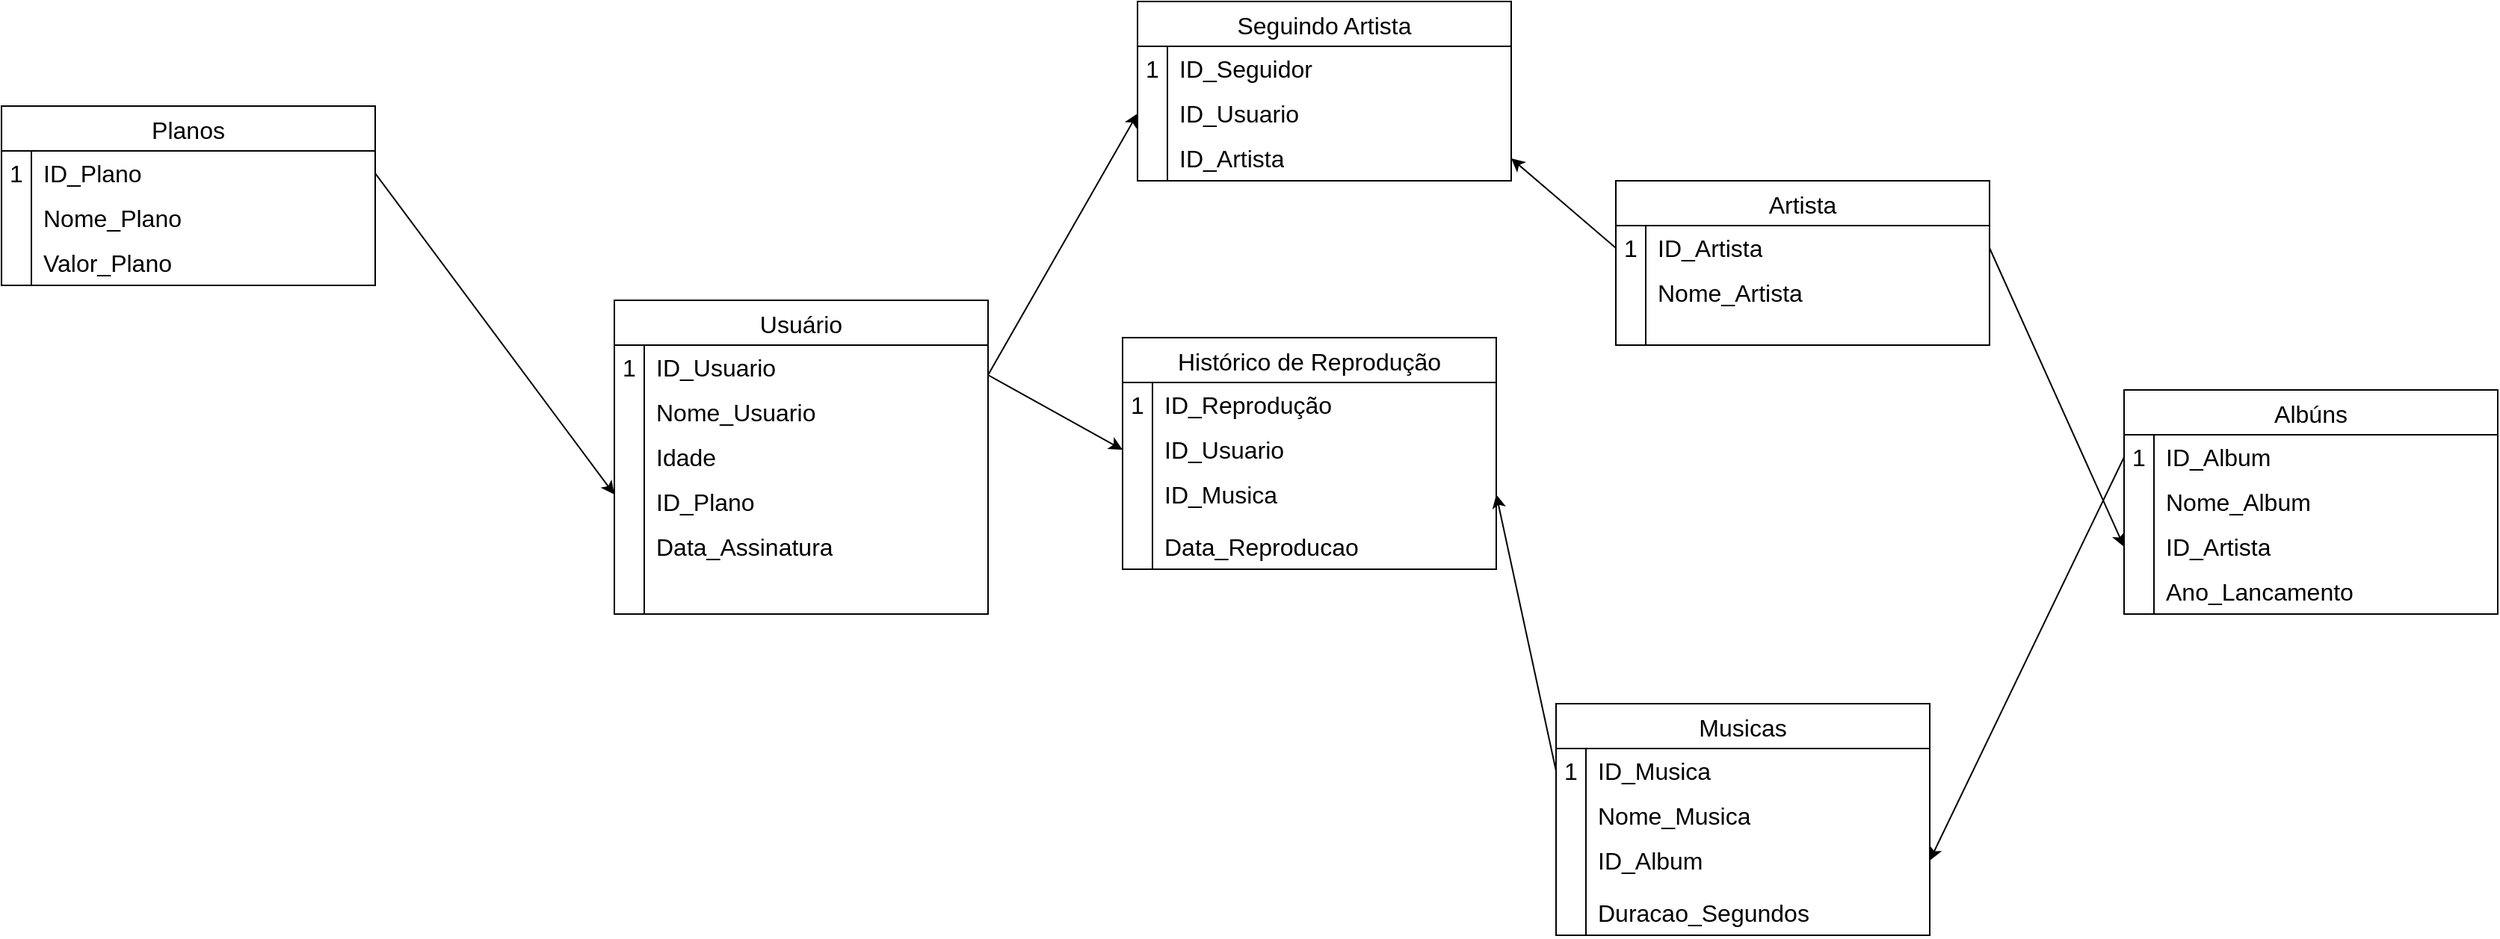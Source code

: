 <mxfile version="21.6.9" type="github">
  <diagram name="Página-1" id="GKO0C__uwGMlcnW591Fc">
    <mxGraphModel dx="1467" dy="798" grid="1" gridSize="10" guides="1" tooltips="1" connect="1" arrows="1" fold="1" page="1" pageScale="1" pageWidth="827" pageHeight="1169" math="0" shadow="0">
      <root>
        <mxCell id="0" />
        <mxCell id="1" parent="0" />
        <mxCell id="5UmiXiWTJzUI8trSdVaI-2" value="Planos" style="shape=table;startSize=30;container=1;collapsible=0;childLayout=tableLayout;fixedRows=1;rowLines=0;fontStyle=0;strokeColor=default;fontSize=16;" vertex="1" parent="1">
          <mxGeometry x="120" y="170" width="250" height="120" as="geometry" />
        </mxCell>
        <mxCell id="5UmiXiWTJzUI8trSdVaI-3" value="" style="shape=tableRow;horizontal=0;startSize=0;swimlaneHead=0;swimlaneBody=0;top=0;left=0;bottom=0;right=0;collapsible=0;dropTarget=0;fillColor=none;points=[[0,0.5],[1,0.5]];portConstraint=eastwest;strokeColor=inherit;fontSize=16;" vertex="1" parent="5UmiXiWTJzUI8trSdVaI-2">
          <mxGeometry y="30" width="250" height="30" as="geometry" />
        </mxCell>
        <mxCell id="5UmiXiWTJzUI8trSdVaI-4" value="1" style="shape=partialRectangle;html=1;whiteSpace=wrap;connectable=0;fillColor=none;top=0;left=0;bottom=0;right=0;overflow=hidden;pointerEvents=1;strokeColor=inherit;fontSize=16;" vertex="1" parent="5UmiXiWTJzUI8trSdVaI-3">
          <mxGeometry width="20" height="30" as="geometry">
            <mxRectangle width="20" height="30" as="alternateBounds" />
          </mxGeometry>
        </mxCell>
        <mxCell id="5UmiXiWTJzUI8trSdVaI-5" value="ID_Plano" style="shape=partialRectangle;html=1;whiteSpace=wrap;connectable=0;fillColor=none;top=0;left=0;bottom=0;right=0;align=left;spacingLeft=6;overflow=hidden;strokeColor=inherit;fontSize=16;" vertex="1" parent="5UmiXiWTJzUI8trSdVaI-3">
          <mxGeometry x="20" width="230" height="30" as="geometry">
            <mxRectangle width="230" height="30" as="alternateBounds" />
          </mxGeometry>
        </mxCell>
        <mxCell id="5UmiXiWTJzUI8trSdVaI-6" value="" style="shape=tableRow;horizontal=0;startSize=0;swimlaneHead=0;swimlaneBody=0;top=0;left=0;bottom=0;right=0;collapsible=0;dropTarget=0;fillColor=none;points=[[0,0.5],[1,0.5]];portConstraint=eastwest;strokeColor=inherit;fontSize=16;" vertex="1" parent="5UmiXiWTJzUI8trSdVaI-2">
          <mxGeometry y="60" width="250" height="30" as="geometry" />
        </mxCell>
        <mxCell id="5UmiXiWTJzUI8trSdVaI-7" value="" style="shape=partialRectangle;html=1;whiteSpace=wrap;connectable=0;fillColor=none;top=0;left=0;bottom=0;right=0;overflow=hidden;strokeColor=inherit;fontSize=16;" vertex="1" parent="5UmiXiWTJzUI8trSdVaI-6">
          <mxGeometry width="20" height="30" as="geometry">
            <mxRectangle width="20" height="30" as="alternateBounds" />
          </mxGeometry>
        </mxCell>
        <mxCell id="5UmiXiWTJzUI8trSdVaI-8" value="Nome_Plano" style="shape=partialRectangle;html=1;whiteSpace=wrap;connectable=0;fillColor=none;top=0;left=0;bottom=0;right=0;align=left;spacingLeft=6;overflow=hidden;strokeColor=inherit;fontSize=16;" vertex="1" parent="5UmiXiWTJzUI8trSdVaI-6">
          <mxGeometry x="20" width="230" height="30" as="geometry">
            <mxRectangle width="230" height="30" as="alternateBounds" />
          </mxGeometry>
        </mxCell>
        <mxCell id="5UmiXiWTJzUI8trSdVaI-9" value="" style="shape=tableRow;horizontal=0;startSize=0;swimlaneHead=0;swimlaneBody=0;top=0;left=0;bottom=0;right=0;collapsible=0;dropTarget=0;fillColor=none;points=[[0,0.5],[1,0.5]];portConstraint=eastwest;strokeColor=inherit;fontSize=16;" vertex="1" parent="5UmiXiWTJzUI8trSdVaI-2">
          <mxGeometry y="90" width="250" height="30" as="geometry" />
        </mxCell>
        <mxCell id="5UmiXiWTJzUI8trSdVaI-10" value="" style="shape=partialRectangle;html=1;whiteSpace=wrap;connectable=0;fillColor=none;top=0;left=0;bottom=0;right=0;overflow=hidden;strokeColor=inherit;fontSize=16;" vertex="1" parent="5UmiXiWTJzUI8trSdVaI-9">
          <mxGeometry width="20" height="30" as="geometry">
            <mxRectangle width="20" height="30" as="alternateBounds" />
          </mxGeometry>
        </mxCell>
        <mxCell id="5UmiXiWTJzUI8trSdVaI-11" value="Valor_Plano" style="shape=partialRectangle;html=1;whiteSpace=wrap;connectable=0;fillColor=none;top=0;left=0;bottom=0;right=0;align=left;spacingLeft=6;overflow=hidden;strokeColor=inherit;fontSize=16;" vertex="1" parent="5UmiXiWTJzUI8trSdVaI-9">
          <mxGeometry x="20" width="230" height="30" as="geometry">
            <mxRectangle width="230" height="30" as="alternateBounds" />
          </mxGeometry>
        </mxCell>
        <mxCell id="5UmiXiWTJzUI8trSdVaI-12" value="Usuário" style="shape=table;startSize=30;container=1;collapsible=0;childLayout=tableLayout;fixedRows=1;rowLines=0;fontStyle=0;strokeColor=default;fontSize=16;movable=0;resizable=0;rotatable=0;deletable=0;editable=0;locked=1;connectable=0;" vertex="1" parent="1">
          <mxGeometry x="530" y="300" width="250" height="210" as="geometry" />
        </mxCell>
        <mxCell id="5UmiXiWTJzUI8trSdVaI-13" value="" style="shape=tableRow;horizontal=0;startSize=0;swimlaneHead=0;swimlaneBody=0;top=0;left=0;bottom=0;right=0;collapsible=0;dropTarget=0;fillColor=none;points=[[0,0.5],[1,0.5]];portConstraint=eastwest;strokeColor=inherit;fontSize=16;movable=0;resizable=0;rotatable=0;deletable=0;editable=0;locked=1;connectable=0;" vertex="1" parent="5UmiXiWTJzUI8trSdVaI-12">
          <mxGeometry y="30" width="250" height="30" as="geometry" />
        </mxCell>
        <mxCell id="5UmiXiWTJzUI8trSdVaI-14" value="1" style="shape=partialRectangle;html=1;whiteSpace=wrap;connectable=0;fillColor=none;top=0;left=0;bottom=0;right=0;overflow=hidden;pointerEvents=1;strokeColor=inherit;fontSize=16;movable=0;resizable=0;rotatable=0;deletable=0;editable=0;locked=1;" vertex="1" parent="5UmiXiWTJzUI8trSdVaI-13">
          <mxGeometry width="20" height="30" as="geometry">
            <mxRectangle width="20" height="30" as="alternateBounds" />
          </mxGeometry>
        </mxCell>
        <mxCell id="5UmiXiWTJzUI8trSdVaI-15" value="ID_Usuario" style="shape=partialRectangle;html=1;whiteSpace=wrap;connectable=0;fillColor=none;top=0;left=0;bottom=0;right=0;align=left;spacingLeft=6;overflow=hidden;strokeColor=inherit;fontSize=16;movable=0;resizable=0;rotatable=0;deletable=0;editable=0;locked=1;" vertex="1" parent="5UmiXiWTJzUI8trSdVaI-13">
          <mxGeometry x="20" width="230" height="30" as="geometry">
            <mxRectangle width="230" height="30" as="alternateBounds" />
          </mxGeometry>
        </mxCell>
        <mxCell id="5UmiXiWTJzUI8trSdVaI-16" value="" style="shape=tableRow;horizontal=0;startSize=0;swimlaneHead=0;swimlaneBody=0;top=0;left=0;bottom=0;right=0;collapsible=0;dropTarget=0;fillColor=none;points=[[0,0.5],[1,0.5]];portConstraint=eastwest;strokeColor=inherit;fontSize=16;movable=0;resizable=0;rotatable=0;deletable=0;editable=0;locked=1;connectable=0;" vertex="1" parent="5UmiXiWTJzUI8trSdVaI-12">
          <mxGeometry y="60" width="250" height="30" as="geometry" />
        </mxCell>
        <mxCell id="5UmiXiWTJzUI8trSdVaI-17" value="" style="shape=partialRectangle;html=1;whiteSpace=wrap;connectable=0;fillColor=none;top=0;left=0;bottom=0;right=0;overflow=hidden;strokeColor=inherit;fontSize=16;movable=0;resizable=0;rotatable=0;deletable=0;editable=0;locked=1;" vertex="1" parent="5UmiXiWTJzUI8trSdVaI-16">
          <mxGeometry width="20" height="30" as="geometry">
            <mxRectangle width="20" height="30" as="alternateBounds" />
          </mxGeometry>
        </mxCell>
        <mxCell id="5UmiXiWTJzUI8trSdVaI-18" value="Nome_Usuario" style="shape=partialRectangle;html=1;whiteSpace=wrap;connectable=0;fillColor=none;top=0;left=0;bottom=0;right=0;align=left;spacingLeft=6;overflow=hidden;strokeColor=inherit;fontSize=16;movable=0;resizable=0;rotatable=0;deletable=0;editable=0;locked=1;" vertex="1" parent="5UmiXiWTJzUI8trSdVaI-16">
          <mxGeometry x="20" width="230" height="30" as="geometry">
            <mxRectangle width="230" height="30" as="alternateBounds" />
          </mxGeometry>
        </mxCell>
        <mxCell id="5UmiXiWTJzUI8trSdVaI-19" value="" style="shape=tableRow;horizontal=0;startSize=0;swimlaneHead=0;swimlaneBody=0;top=0;left=0;bottom=0;right=0;collapsible=0;dropTarget=0;fillColor=none;points=[[0,0.5],[1,0.5]];portConstraint=eastwest;strokeColor=inherit;fontSize=16;movable=0;resizable=0;rotatable=0;deletable=0;editable=0;locked=1;connectable=0;" vertex="1" parent="5UmiXiWTJzUI8trSdVaI-12">
          <mxGeometry y="90" width="250" height="30" as="geometry" />
        </mxCell>
        <mxCell id="5UmiXiWTJzUI8trSdVaI-20" value="&lt;br&gt;&lt;br&gt;" style="shape=partialRectangle;html=1;whiteSpace=wrap;connectable=0;fillColor=none;top=0;left=0;bottom=0;right=0;overflow=hidden;strokeColor=inherit;fontSize=16;movable=0;resizable=0;rotatable=0;deletable=0;editable=0;locked=1;" vertex="1" parent="5UmiXiWTJzUI8trSdVaI-19">
          <mxGeometry width="20" height="30" as="geometry">
            <mxRectangle width="20" height="30" as="alternateBounds" />
          </mxGeometry>
        </mxCell>
        <mxCell id="5UmiXiWTJzUI8trSdVaI-21" value="Idade" style="shape=partialRectangle;html=1;whiteSpace=wrap;connectable=0;fillColor=none;top=0;left=0;bottom=0;right=0;align=left;spacingLeft=6;overflow=hidden;strokeColor=inherit;fontSize=16;movable=0;resizable=0;rotatable=0;deletable=0;editable=0;locked=1;" vertex="1" parent="5UmiXiWTJzUI8trSdVaI-19">
          <mxGeometry x="20" width="230" height="30" as="geometry">
            <mxRectangle width="230" height="30" as="alternateBounds" />
          </mxGeometry>
        </mxCell>
        <mxCell id="5UmiXiWTJzUI8trSdVaI-22" value="ID_Plano" style="shape=partialRectangle;html=1;whiteSpace=wrap;connectable=0;fillColor=none;top=0;left=0;bottom=0;right=0;align=left;spacingLeft=6;overflow=hidden;strokeColor=inherit;fontSize=16;movable=0;resizable=0;rotatable=0;deletable=0;editable=0;locked=1;" vertex="1" parent="1">
          <mxGeometry x="550" y="420" width="230" height="30" as="geometry">
            <mxRectangle width="230" height="30" as="alternateBounds" />
          </mxGeometry>
        </mxCell>
        <mxCell id="5UmiXiWTJzUI8trSdVaI-23" value="Data_Assinatura" style="shape=partialRectangle;html=1;whiteSpace=wrap;connectable=0;fillColor=none;top=0;left=0;bottom=0;right=0;align=left;spacingLeft=6;overflow=hidden;strokeColor=inherit;fontSize=16;movable=0;resizable=0;rotatable=0;deletable=0;editable=0;locked=1;" vertex="1" parent="1">
          <mxGeometry x="550" y="450" width="230" height="30" as="geometry">
            <mxRectangle width="230" height="30" as="alternateBounds" />
          </mxGeometry>
        </mxCell>
        <mxCell id="5UmiXiWTJzUI8trSdVaI-24" value="" style="endArrow=none;html=1;rounded=0;movable=0;resizable=0;rotatable=0;deletable=0;editable=0;locked=1;connectable=0;" edge="1" parent="1">
          <mxGeometry width="50" height="50" relative="1" as="geometry">
            <mxPoint x="550" y="510" as="sourcePoint" />
            <mxPoint x="550" y="420" as="targetPoint" />
          </mxGeometry>
        </mxCell>
        <mxCell id="5UmiXiWTJzUI8trSdVaI-25" value="" style="endArrow=classic;html=1;rounded=0;exitX=1;exitY=0.5;exitDx=0;exitDy=0;" edge="1" parent="1" source="5UmiXiWTJzUI8trSdVaI-3">
          <mxGeometry width="50" height="50" relative="1" as="geometry">
            <mxPoint x="600" y="160" as="sourcePoint" />
            <mxPoint x="530" y="430" as="targetPoint" />
          </mxGeometry>
        </mxCell>
        <mxCell id="5UmiXiWTJzUI8trSdVaI-26" value="Histórico de Reprodução" style="shape=table;startSize=30;container=1;collapsible=0;childLayout=tableLayout;fixedRows=1;rowLines=0;fontStyle=0;strokeColor=default;fontSize=16;" vertex="1" parent="1">
          <mxGeometry x="870" y="325" width="250" height="155" as="geometry" />
        </mxCell>
        <mxCell id="5UmiXiWTJzUI8trSdVaI-27" value="" style="shape=tableRow;horizontal=0;startSize=0;swimlaneHead=0;swimlaneBody=0;top=0;left=0;bottom=0;right=0;collapsible=0;dropTarget=0;fillColor=none;points=[[0,0.5],[1,0.5]];portConstraint=eastwest;strokeColor=inherit;fontSize=16;" vertex="1" parent="5UmiXiWTJzUI8trSdVaI-26">
          <mxGeometry y="30" width="250" height="30" as="geometry" />
        </mxCell>
        <mxCell id="5UmiXiWTJzUI8trSdVaI-28" value="1" style="shape=partialRectangle;html=1;whiteSpace=wrap;connectable=0;fillColor=none;top=0;left=0;bottom=0;right=0;overflow=hidden;pointerEvents=1;strokeColor=inherit;fontSize=16;" vertex="1" parent="5UmiXiWTJzUI8trSdVaI-27">
          <mxGeometry width="20" height="30" as="geometry">
            <mxRectangle width="20" height="30" as="alternateBounds" />
          </mxGeometry>
        </mxCell>
        <mxCell id="5UmiXiWTJzUI8trSdVaI-29" value="ID_Reprodução" style="shape=partialRectangle;html=1;whiteSpace=wrap;connectable=0;fillColor=none;top=0;left=0;bottom=0;right=0;align=left;spacingLeft=6;overflow=hidden;strokeColor=inherit;fontSize=16;" vertex="1" parent="5UmiXiWTJzUI8trSdVaI-27">
          <mxGeometry x="20" width="230" height="30" as="geometry">
            <mxRectangle width="230" height="30" as="alternateBounds" />
          </mxGeometry>
        </mxCell>
        <mxCell id="5UmiXiWTJzUI8trSdVaI-30" value="" style="shape=tableRow;horizontal=0;startSize=0;swimlaneHead=0;swimlaneBody=0;top=0;left=0;bottom=0;right=0;collapsible=0;dropTarget=0;fillColor=none;points=[[0,0.5],[1,0.5]];portConstraint=eastwest;strokeColor=inherit;fontSize=16;" vertex="1" parent="5UmiXiWTJzUI8trSdVaI-26">
          <mxGeometry y="60" width="250" height="30" as="geometry" />
        </mxCell>
        <mxCell id="5UmiXiWTJzUI8trSdVaI-31" value="" style="shape=partialRectangle;html=1;whiteSpace=wrap;connectable=0;fillColor=none;top=0;left=0;bottom=0;right=0;overflow=hidden;strokeColor=inherit;fontSize=16;" vertex="1" parent="5UmiXiWTJzUI8trSdVaI-30">
          <mxGeometry width="20" height="30" as="geometry">
            <mxRectangle width="20" height="30" as="alternateBounds" />
          </mxGeometry>
        </mxCell>
        <mxCell id="5UmiXiWTJzUI8trSdVaI-32" value="ID_Usuario" style="shape=partialRectangle;html=1;whiteSpace=wrap;connectable=0;fillColor=none;top=0;left=0;bottom=0;right=0;align=left;spacingLeft=6;overflow=hidden;strokeColor=inherit;fontSize=16;" vertex="1" parent="5UmiXiWTJzUI8trSdVaI-30">
          <mxGeometry x="20" width="230" height="30" as="geometry">
            <mxRectangle width="230" height="30" as="alternateBounds" />
          </mxGeometry>
        </mxCell>
        <mxCell id="5UmiXiWTJzUI8trSdVaI-33" value="" style="shape=tableRow;horizontal=0;startSize=0;swimlaneHead=0;swimlaneBody=0;top=0;left=0;bottom=0;right=0;collapsible=0;dropTarget=0;fillColor=none;points=[[0,0.5],[1,0.5]];portConstraint=eastwest;strokeColor=inherit;fontSize=16;" vertex="1" parent="5UmiXiWTJzUI8trSdVaI-26">
          <mxGeometry y="90" width="250" height="30" as="geometry" />
        </mxCell>
        <mxCell id="5UmiXiWTJzUI8trSdVaI-34" value="" style="shape=partialRectangle;html=1;whiteSpace=wrap;connectable=0;fillColor=none;top=0;left=0;bottom=0;right=0;overflow=hidden;strokeColor=inherit;fontSize=16;" vertex="1" parent="5UmiXiWTJzUI8trSdVaI-33">
          <mxGeometry width="20" height="30" as="geometry">
            <mxRectangle width="20" height="30" as="alternateBounds" />
          </mxGeometry>
        </mxCell>
        <mxCell id="5UmiXiWTJzUI8trSdVaI-35" value="ID_Musica" style="shape=partialRectangle;html=1;whiteSpace=wrap;connectable=0;fillColor=none;top=0;left=0;bottom=0;right=0;align=left;spacingLeft=6;overflow=hidden;strokeColor=inherit;fontSize=16;" vertex="1" parent="5UmiXiWTJzUI8trSdVaI-33">
          <mxGeometry x="20" width="230" height="30" as="geometry">
            <mxRectangle width="230" height="30" as="alternateBounds" />
          </mxGeometry>
        </mxCell>
        <mxCell id="5UmiXiWTJzUI8trSdVaI-36" value="Data_Reproducao" style="shape=partialRectangle;html=1;whiteSpace=wrap;connectable=0;fillColor=none;top=0;left=0;bottom=0;right=0;align=left;spacingLeft=6;overflow=hidden;strokeColor=inherit;fontSize=16;" vertex="1" parent="1">
          <mxGeometry x="890" y="450" width="230" height="30" as="geometry">
            <mxRectangle width="230" height="30" as="alternateBounds" />
          </mxGeometry>
        </mxCell>
        <mxCell id="5UmiXiWTJzUI8trSdVaI-37" value="" style="endArrow=none;html=1;rounded=0;entryX=0.08;entryY=0.981;entryDx=0;entryDy=0;entryPerimeter=0;" edge="1" parent="1" target="5UmiXiWTJzUI8trSdVaI-33">
          <mxGeometry width="50" height="50" relative="1" as="geometry">
            <mxPoint x="890" y="480" as="sourcePoint" />
            <mxPoint x="890" y="440" as="targetPoint" />
          </mxGeometry>
        </mxCell>
        <mxCell id="5UmiXiWTJzUI8trSdVaI-40" value="" style="endArrow=classic;html=1;rounded=0;entryX=0;entryY=0.5;entryDx=0;entryDy=0;" edge="1" parent="1" target="5UmiXiWTJzUI8trSdVaI-30">
          <mxGeometry width="50" height="50" relative="1" as="geometry">
            <mxPoint x="780" y="350" as="sourcePoint" />
            <mxPoint x="990" y="350" as="targetPoint" />
          </mxGeometry>
        </mxCell>
        <mxCell id="5UmiXiWTJzUI8trSdVaI-41" value="Artista" style="shape=table;startSize=30;container=1;collapsible=0;childLayout=tableLayout;fixedRows=1;rowLines=0;fontStyle=0;strokeColor=default;fontSize=16;" vertex="1" parent="1">
          <mxGeometry x="1200" y="220" width="250" height="110" as="geometry" />
        </mxCell>
        <mxCell id="5UmiXiWTJzUI8trSdVaI-42" value="" style="shape=tableRow;horizontal=0;startSize=0;swimlaneHead=0;swimlaneBody=0;top=0;left=0;bottom=0;right=0;collapsible=0;dropTarget=0;fillColor=none;points=[[0,0.5],[1,0.5]];portConstraint=eastwest;strokeColor=inherit;fontSize=16;" vertex="1" parent="5UmiXiWTJzUI8trSdVaI-41">
          <mxGeometry y="30" width="250" height="30" as="geometry" />
        </mxCell>
        <mxCell id="5UmiXiWTJzUI8trSdVaI-43" value="1" style="shape=partialRectangle;html=1;whiteSpace=wrap;connectable=0;fillColor=none;top=0;left=0;bottom=0;right=0;overflow=hidden;pointerEvents=1;strokeColor=inherit;fontSize=16;" vertex="1" parent="5UmiXiWTJzUI8trSdVaI-42">
          <mxGeometry width="20" height="30" as="geometry">
            <mxRectangle width="20" height="30" as="alternateBounds" />
          </mxGeometry>
        </mxCell>
        <mxCell id="5UmiXiWTJzUI8trSdVaI-44" value="ID_Artista" style="shape=partialRectangle;html=1;whiteSpace=wrap;connectable=0;fillColor=none;top=0;left=0;bottom=0;right=0;align=left;spacingLeft=6;overflow=hidden;strokeColor=inherit;fontSize=16;" vertex="1" parent="5UmiXiWTJzUI8trSdVaI-42">
          <mxGeometry x="20" width="230" height="30" as="geometry">
            <mxRectangle width="230" height="30" as="alternateBounds" />
          </mxGeometry>
        </mxCell>
        <mxCell id="5UmiXiWTJzUI8trSdVaI-45" value="" style="shape=tableRow;horizontal=0;startSize=0;swimlaneHead=0;swimlaneBody=0;top=0;left=0;bottom=0;right=0;collapsible=0;dropTarget=0;fillColor=none;points=[[0,0.5],[1,0.5]];portConstraint=eastwest;strokeColor=inherit;fontSize=16;" vertex="1" parent="5UmiXiWTJzUI8trSdVaI-41">
          <mxGeometry y="60" width="250" height="30" as="geometry" />
        </mxCell>
        <mxCell id="5UmiXiWTJzUI8trSdVaI-46" value="" style="shape=partialRectangle;html=1;whiteSpace=wrap;connectable=0;fillColor=none;top=0;left=0;bottom=0;right=0;overflow=hidden;strokeColor=inherit;fontSize=16;" vertex="1" parent="5UmiXiWTJzUI8trSdVaI-45">
          <mxGeometry width="20" height="30" as="geometry">
            <mxRectangle width="20" height="30" as="alternateBounds" />
          </mxGeometry>
        </mxCell>
        <mxCell id="5UmiXiWTJzUI8trSdVaI-47" value="Nome_Artista" style="shape=partialRectangle;html=1;whiteSpace=wrap;connectable=0;fillColor=none;top=0;left=0;bottom=0;right=0;align=left;spacingLeft=6;overflow=hidden;strokeColor=inherit;fontSize=16;" vertex="1" parent="5UmiXiWTJzUI8trSdVaI-45">
          <mxGeometry x="20" width="230" height="30" as="geometry">
            <mxRectangle width="230" height="30" as="alternateBounds" />
          </mxGeometry>
        </mxCell>
        <mxCell id="5UmiXiWTJzUI8trSdVaI-48" value="" style="shape=tableRow;horizontal=0;startSize=0;swimlaneHead=0;swimlaneBody=0;top=0;left=0;bottom=0;right=0;collapsible=0;dropTarget=0;fillColor=none;points=[[0,0.5],[1,0.5]];portConstraint=eastwest;strokeColor=inherit;fontSize=16;" vertex="1" parent="5UmiXiWTJzUI8trSdVaI-41">
          <mxGeometry y="90" width="250" height="20" as="geometry" />
        </mxCell>
        <mxCell id="5UmiXiWTJzUI8trSdVaI-49" value="" style="shape=partialRectangle;html=1;whiteSpace=wrap;connectable=0;fillColor=none;top=0;left=0;bottom=0;right=0;overflow=hidden;strokeColor=inherit;fontSize=16;" vertex="1" parent="5UmiXiWTJzUI8trSdVaI-48">
          <mxGeometry width="20" height="20" as="geometry">
            <mxRectangle width="20" height="20" as="alternateBounds" />
          </mxGeometry>
        </mxCell>
        <mxCell id="5UmiXiWTJzUI8trSdVaI-50" value="" style="shape=partialRectangle;html=1;whiteSpace=wrap;connectable=0;fillColor=none;top=0;left=0;bottom=0;right=0;align=left;spacingLeft=6;overflow=hidden;strokeColor=inherit;fontSize=16;" vertex="1" parent="5UmiXiWTJzUI8trSdVaI-48">
          <mxGeometry x="20" width="230" height="20" as="geometry">
            <mxRectangle width="230" height="20" as="alternateBounds" />
          </mxGeometry>
        </mxCell>
        <mxCell id="5UmiXiWTJzUI8trSdVaI-52" value="Seguindo Artista" style="shape=table;startSize=30;container=1;collapsible=0;childLayout=tableLayout;fixedRows=1;rowLines=0;fontStyle=0;strokeColor=default;fontSize=16;" vertex="1" parent="1">
          <mxGeometry x="880" y="100" width="250" height="120" as="geometry" />
        </mxCell>
        <mxCell id="5UmiXiWTJzUI8trSdVaI-53" value="" style="shape=tableRow;horizontal=0;startSize=0;swimlaneHead=0;swimlaneBody=0;top=0;left=0;bottom=0;right=0;collapsible=0;dropTarget=0;fillColor=none;points=[[0,0.5],[1,0.5]];portConstraint=eastwest;strokeColor=inherit;fontSize=16;" vertex="1" parent="5UmiXiWTJzUI8trSdVaI-52">
          <mxGeometry y="30" width="250" height="30" as="geometry" />
        </mxCell>
        <mxCell id="5UmiXiWTJzUI8trSdVaI-54" value="1" style="shape=partialRectangle;html=1;whiteSpace=wrap;connectable=0;fillColor=none;top=0;left=0;bottom=0;right=0;overflow=hidden;pointerEvents=1;strokeColor=inherit;fontSize=16;" vertex="1" parent="5UmiXiWTJzUI8trSdVaI-53">
          <mxGeometry width="20" height="30" as="geometry">
            <mxRectangle width="20" height="30" as="alternateBounds" />
          </mxGeometry>
        </mxCell>
        <mxCell id="5UmiXiWTJzUI8trSdVaI-55" value="ID_Seguidor" style="shape=partialRectangle;html=1;whiteSpace=wrap;connectable=0;fillColor=none;top=0;left=0;bottom=0;right=0;align=left;spacingLeft=6;overflow=hidden;strokeColor=inherit;fontSize=16;" vertex="1" parent="5UmiXiWTJzUI8trSdVaI-53">
          <mxGeometry x="20" width="230" height="30" as="geometry">
            <mxRectangle width="230" height="30" as="alternateBounds" />
          </mxGeometry>
        </mxCell>
        <mxCell id="5UmiXiWTJzUI8trSdVaI-56" value="" style="shape=tableRow;horizontal=0;startSize=0;swimlaneHead=0;swimlaneBody=0;top=0;left=0;bottom=0;right=0;collapsible=0;dropTarget=0;fillColor=none;points=[[0,0.5],[1,0.5]];portConstraint=eastwest;strokeColor=inherit;fontSize=16;" vertex="1" parent="5UmiXiWTJzUI8trSdVaI-52">
          <mxGeometry y="60" width="250" height="30" as="geometry" />
        </mxCell>
        <mxCell id="5UmiXiWTJzUI8trSdVaI-57" value="" style="shape=partialRectangle;html=1;whiteSpace=wrap;connectable=0;fillColor=none;top=0;left=0;bottom=0;right=0;overflow=hidden;strokeColor=inherit;fontSize=16;" vertex="1" parent="5UmiXiWTJzUI8trSdVaI-56">
          <mxGeometry width="20" height="30" as="geometry">
            <mxRectangle width="20" height="30" as="alternateBounds" />
          </mxGeometry>
        </mxCell>
        <mxCell id="5UmiXiWTJzUI8trSdVaI-58" value="ID_Usuario" style="shape=partialRectangle;html=1;whiteSpace=wrap;connectable=0;fillColor=none;top=0;left=0;bottom=0;right=0;align=left;spacingLeft=6;overflow=hidden;strokeColor=inherit;fontSize=16;" vertex="1" parent="5UmiXiWTJzUI8trSdVaI-56">
          <mxGeometry x="20" width="230" height="30" as="geometry">
            <mxRectangle width="230" height="30" as="alternateBounds" />
          </mxGeometry>
        </mxCell>
        <mxCell id="5UmiXiWTJzUI8trSdVaI-59" value="" style="shape=tableRow;horizontal=0;startSize=0;swimlaneHead=0;swimlaneBody=0;top=0;left=0;bottom=0;right=0;collapsible=0;dropTarget=0;fillColor=none;points=[[0,0.5],[1,0.5]];portConstraint=eastwest;strokeColor=inherit;fontSize=16;" vertex="1" parent="5UmiXiWTJzUI8trSdVaI-52">
          <mxGeometry y="90" width="250" height="30" as="geometry" />
        </mxCell>
        <mxCell id="5UmiXiWTJzUI8trSdVaI-60" value="" style="shape=partialRectangle;html=1;whiteSpace=wrap;connectable=0;fillColor=none;top=0;left=0;bottom=0;right=0;overflow=hidden;strokeColor=inherit;fontSize=16;" vertex="1" parent="5UmiXiWTJzUI8trSdVaI-59">
          <mxGeometry width="20" height="30" as="geometry">
            <mxRectangle width="20" height="30" as="alternateBounds" />
          </mxGeometry>
        </mxCell>
        <mxCell id="5UmiXiWTJzUI8trSdVaI-61" value="ID_Artista" style="shape=partialRectangle;html=1;whiteSpace=wrap;connectable=0;fillColor=none;top=0;left=0;bottom=0;right=0;align=left;spacingLeft=6;overflow=hidden;strokeColor=inherit;fontSize=16;" vertex="1" parent="5UmiXiWTJzUI8trSdVaI-59">
          <mxGeometry x="20" width="230" height="30" as="geometry">
            <mxRectangle width="230" height="30" as="alternateBounds" />
          </mxGeometry>
        </mxCell>
        <mxCell id="5UmiXiWTJzUI8trSdVaI-62" value="" style="endArrow=classic;html=1;rounded=0;entryX=0;entryY=0.5;entryDx=0;entryDy=0;" edge="1" parent="1" target="5UmiXiWTJzUI8trSdVaI-56">
          <mxGeometry width="50" height="50" relative="1" as="geometry">
            <mxPoint x="780" y="350" as="sourcePoint" />
            <mxPoint x="990" y="520" as="targetPoint" />
          </mxGeometry>
        </mxCell>
        <mxCell id="5UmiXiWTJzUI8trSdVaI-64" value="Albúns" style="shape=table;startSize=30;container=1;collapsible=0;childLayout=tableLayout;fixedRows=1;rowLines=0;fontStyle=0;strokeColor=default;fontSize=16;" vertex="1" parent="1">
          <mxGeometry x="1540" y="360" width="250" height="150" as="geometry" />
        </mxCell>
        <mxCell id="5UmiXiWTJzUI8trSdVaI-65" value="" style="shape=tableRow;horizontal=0;startSize=0;swimlaneHead=0;swimlaneBody=0;top=0;left=0;bottom=0;right=0;collapsible=0;dropTarget=0;fillColor=none;points=[[0,0.5],[1,0.5]];portConstraint=eastwest;strokeColor=inherit;fontSize=16;" vertex="1" parent="5UmiXiWTJzUI8trSdVaI-64">
          <mxGeometry y="30" width="250" height="30" as="geometry" />
        </mxCell>
        <mxCell id="5UmiXiWTJzUI8trSdVaI-66" value="1" style="shape=partialRectangle;html=1;whiteSpace=wrap;connectable=0;fillColor=none;top=0;left=0;bottom=0;right=0;overflow=hidden;pointerEvents=1;strokeColor=inherit;fontSize=16;" vertex="1" parent="5UmiXiWTJzUI8trSdVaI-65">
          <mxGeometry width="20" height="30" as="geometry">
            <mxRectangle width="20" height="30" as="alternateBounds" />
          </mxGeometry>
        </mxCell>
        <mxCell id="5UmiXiWTJzUI8trSdVaI-67" value="ID_Album" style="shape=partialRectangle;html=1;whiteSpace=wrap;connectable=0;fillColor=none;top=0;left=0;bottom=0;right=0;align=left;spacingLeft=6;overflow=hidden;strokeColor=inherit;fontSize=16;" vertex="1" parent="5UmiXiWTJzUI8trSdVaI-65">
          <mxGeometry x="20" width="230" height="30" as="geometry">
            <mxRectangle width="230" height="30" as="alternateBounds" />
          </mxGeometry>
        </mxCell>
        <mxCell id="5UmiXiWTJzUI8trSdVaI-68" value="" style="shape=tableRow;horizontal=0;startSize=0;swimlaneHead=0;swimlaneBody=0;top=0;left=0;bottom=0;right=0;collapsible=0;dropTarget=0;fillColor=none;points=[[0,0.5],[1,0.5]];portConstraint=eastwest;strokeColor=inherit;fontSize=16;" vertex="1" parent="5UmiXiWTJzUI8trSdVaI-64">
          <mxGeometry y="60" width="250" height="30" as="geometry" />
        </mxCell>
        <mxCell id="5UmiXiWTJzUI8trSdVaI-69" value="" style="shape=partialRectangle;html=1;whiteSpace=wrap;connectable=0;fillColor=none;top=0;left=0;bottom=0;right=0;overflow=hidden;strokeColor=inherit;fontSize=16;" vertex="1" parent="5UmiXiWTJzUI8trSdVaI-68">
          <mxGeometry width="20" height="30" as="geometry">
            <mxRectangle width="20" height="30" as="alternateBounds" />
          </mxGeometry>
        </mxCell>
        <mxCell id="5UmiXiWTJzUI8trSdVaI-70" value="Nome_Album" style="shape=partialRectangle;html=1;whiteSpace=wrap;connectable=0;fillColor=none;top=0;left=0;bottom=0;right=0;align=left;spacingLeft=6;overflow=hidden;strokeColor=inherit;fontSize=16;" vertex="1" parent="5UmiXiWTJzUI8trSdVaI-68">
          <mxGeometry x="20" width="230" height="30" as="geometry">
            <mxRectangle width="230" height="30" as="alternateBounds" />
          </mxGeometry>
        </mxCell>
        <mxCell id="5UmiXiWTJzUI8trSdVaI-71" value="" style="shape=tableRow;horizontal=0;startSize=0;swimlaneHead=0;swimlaneBody=0;top=0;left=0;bottom=0;right=0;collapsible=0;dropTarget=0;fillColor=none;points=[[0,0.5],[1,0.5]];portConstraint=eastwest;strokeColor=inherit;fontSize=16;" vertex="1" parent="5UmiXiWTJzUI8trSdVaI-64">
          <mxGeometry y="90" width="250" height="30" as="geometry" />
        </mxCell>
        <mxCell id="5UmiXiWTJzUI8trSdVaI-72" value="" style="shape=partialRectangle;html=1;whiteSpace=wrap;connectable=0;fillColor=none;top=0;left=0;bottom=0;right=0;overflow=hidden;strokeColor=inherit;fontSize=16;" vertex="1" parent="5UmiXiWTJzUI8trSdVaI-71">
          <mxGeometry width="20" height="30" as="geometry">
            <mxRectangle width="20" height="30" as="alternateBounds" />
          </mxGeometry>
        </mxCell>
        <mxCell id="5UmiXiWTJzUI8trSdVaI-73" value="ID_Artista" style="shape=partialRectangle;html=1;whiteSpace=wrap;connectable=0;fillColor=none;top=0;left=0;bottom=0;right=0;align=left;spacingLeft=6;overflow=hidden;strokeColor=inherit;fontSize=16;" vertex="1" parent="5UmiXiWTJzUI8trSdVaI-71">
          <mxGeometry x="20" width="230" height="30" as="geometry">
            <mxRectangle width="230" height="30" as="alternateBounds" />
          </mxGeometry>
        </mxCell>
        <mxCell id="5UmiXiWTJzUI8trSdVaI-74" value="Ano_Lancamento" style="shape=partialRectangle;html=1;whiteSpace=wrap;connectable=0;fillColor=none;top=0;left=0;bottom=0;right=0;align=left;spacingLeft=6;overflow=hidden;strokeColor=inherit;fontSize=16;" vertex="1" parent="1">
          <mxGeometry x="1560" y="480" width="230" height="30" as="geometry">
            <mxRectangle width="230" height="30" as="alternateBounds" />
          </mxGeometry>
        </mxCell>
        <mxCell id="5UmiXiWTJzUI8trSdVaI-75" value="" style="endArrow=none;html=1;rounded=0;" edge="1" parent="1">
          <mxGeometry width="50" height="50" relative="1" as="geometry">
            <mxPoint x="1560" y="510" as="sourcePoint" />
            <mxPoint x="1560" y="480" as="targetPoint" />
          </mxGeometry>
        </mxCell>
        <mxCell id="5UmiXiWTJzUI8trSdVaI-76" value="" style="endArrow=classic;html=1;rounded=0;exitX=1;exitY=0.5;exitDx=0;exitDy=0;entryX=0;entryY=0.5;entryDx=0;entryDy=0;" edge="1" parent="1" source="5UmiXiWTJzUI8trSdVaI-42" target="5UmiXiWTJzUI8trSdVaI-71">
          <mxGeometry width="50" height="50" relative="1" as="geometry">
            <mxPoint x="1340" y="550" as="sourcePoint" />
            <mxPoint x="1390" y="500" as="targetPoint" />
          </mxGeometry>
        </mxCell>
        <mxCell id="5UmiXiWTJzUI8trSdVaI-77" value="" style="endArrow=classic;html=1;rounded=0;entryX=1;entryY=0.5;entryDx=0;entryDy=0;exitX=0;exitY=0.5;exitDx=0;exitDy=0;" edge="1" parent="1" source="5UmiXiWTJzUI8trSdVaI-42" target="5UmiXiWTJzUI8trSdVaI-59">
          <mxGeometry width="50" height="50" relative="1" as="geometry">
            <mxPoint x="1060" y="550" as="sourcePoint" />
            <mxPoint x="1110" y="500" as="targetPoint" />
          </mxGeometry>
        </mxCell>
        <mxCell id="5UmiXiWTJzUI8trSdVaI-91" value="Musicas" style="shape=table;startSize=30;container=1;collapsible=0;childLayout=tableLayout;fixedRows=1;rowLines=0;fontStyle=0;strokeColor=default;fontSize=16;" vertex="1" parent="1">
          <mxGeometry x="1160" y="570" width="250" height="155" as="geometry" />
        </mxCell>
        <mxCell id="5UmiXiWTJzUI8trSdVaI-92" value="" style="shape=tableRow;horizontal=0;startSize=0;swimlaneHead=0;swimlaneBody=0;top=0;left=0;bottom=0;right=0;collapsible=0;dropTarget=0;fillColor=none;points=[[0,0.5],[1,0.5]];portConstraint=eastwest;strokeColor=inherit;fontSize=16;" vertex="1" parent="5UmiXiWTJzUI8trSdVaI-91">
          <mxGeometry y="30" width="250" height="30" as="geometry" />
        </mxCell>
        <mxCell id="5UmiXiWTJzUI8trSdVaI-93" value="1" style="shape=partialRectangle;html=1;whiteSpace=wrap;connectable=0;fillColor=none;top=0;left=0;bottom=0;right=0;overflow=hidden;pointerEvents=1;strokeColor=inherit;fontSize=16;" vertex="1" parent="5UmiXiWTJzUI8trSdVaI-92">
          <mxGeometry width="20" height="30" as="geometry">
            <mxRectangle width="20" height="30" as="alternateBounds" />
          </mxGeometry>
        </mxCell>
        <mxCell id="5UmiXiWTJzUI8trSdVaI-94" value="ID_Musica" style="shape=partialRectangle;html=1;whiteSpace=wrap;connectable=0;fillColor=none;top=0;left=0;bottom=0;right=0;align=left;spacingLeft=6;overflow=hidden;strokeColor=inherit;fontSize=16;" vertex="1" parent="5UmiXiWTJzUI8trSdVaI-92">
          <mxGeometry x="20" width="230" height="30" as="geometry">
            <mxRectangle width="230" height="30" as="alternateBounds" />
          </mxGeometry>
        </mxCell>
        <mxCell id="5UmiXiWTJzUI8trSdVaI-95" value="" style="shape=tableRow;horizontal=0;startSize=0;swimlaneHead=0;swimlaneBody=0;top=0;left=0;bottom=0;right=0;collapsible=0;dropTarget=0;fillColor=none;points=[[0,0.5],[1,0.5]];portConstraint=eastwest;strokeColor=inherit;fontSize=16;" vertex="1" parent="5UmiXiWTJzUI8trSdVaI-91">
          <mxGeometry y="60" width="250" height="30" as="geometry" />
        </mxCell>
        <mxCell id="5UmiXiWTJzUI8trSdVaI-96" value="" style="shape=partialRectangle;html=1;whiteSpace=wrap;connectable=0;fillColor=none;top=0;left=0;bottom=0;right=0;overflow=hidden;strokeColor=inherit;fontSize=16;" vertex="1" parent="5UmiXiWTJzUI8trSdVaI-95">
          <mxGeometry width="20" height="30" as="geometry">
            <mxRectangle width="20" height="30" as="alternateBounds" />
          </mxGeometry>
        </mxCell>
        <mxCell id="5UmiXiWTJzUI8trSdVaI-97" value="Nome_Musica" style="shape=partialRectangle;html=1;whiteSpace=wrap;connectable=0;fillColor=none;top=0;left=0;bottom=0;right=0;align=left;spacingLeft=6;overflow=hidden;strokeColor=inherit;fontSize=16;" vertex="1" parent="5UmiXiWTJzUI8trSdVaI-95">
          <mxGeometry x="20" width="230" height="30" as="geometry">
            <mxRectangle width="230" height="30" as="alternateBounds" />
          </mxGeometry>
        </mxCell>
        <mxCell id="5UmiXiWTJzUI8trSdVaI-98" value="" style="shape=tableRow;horizontal=0;startSize=0;swimlaneHead=0;swimlaneBody=0;top=0;left=0;bottom=0;right=0;collapsible=0;dropTarget=0;fillColor=none;points=[[0,0.5],[1,0.5]];portConstraint=eastwest;strokeColor=inherit;fontSize=16;" vertex="1" parent="5UmiXiWTJzUI8trSdVaI-91">
          <mxGeometry y="90" width="250" height="30" as="geometry" />
        </mxCell>
        <mxCell id="5UmiXiWTJzUI8trSdVaI-99" value="" style="shape=partialRectangle;html=1;whiteSpace=wrap;connectable=0;fillColor=none;top=0;left=0;bottom=0;right=0;overflow=hidden;strokeColor=inherit;fontSize=16;" vertex="1" parent="5UmiXiWTJzUI8trSdVaI-98">
          <mxGeometry width="20" height="30" as="geometry">
            <mxRectangle width="20" height="30" as="alternateBounds" />
          </mxGeometry>
        </mxCell>
        <mxCell id="5UmiXiWTJzUI8trSdVaI-100" value="ID_Album" style="shape=partialRectangle;html=1;whiteSpace=wrap;connectable=0;fillColor=none;top=0;left=0;bottom=0;right=0;align=left;spacingLeft=6;overflow=hidden;strokeColor=inherit;fontSize=16;" vertex="1" parent="5UmiXiWTJzUI8trSdVaI-98">
          <mxGeometry x="20" width="230" height="30" as="geometry">
            <mxRectangle width="230" height="30" as="alternateBounds" />
          </mxGeometry>
        </mxCell>
        <mxCell id="5UmiXiWTJzUI8trSdVaI-101" value="Duracao_Segundos" style="shape=partialRectangle;html=1;whiteSpace=wrap;connectable=0;fillColor=none;top=0;left=0;bottom=0;right=0;align=left;spacingLeft=6;overflow=hidden;strokeColor=inherit;fontSize=16;" vertex="1" parent="1">
          <mxGeometry x="1180" y="695" width="230" height="30" as="geometry">
            <mxRectangle width="230" height="30" as="alternateBounds" />
          </mxGeometry>
        </mxCell>
        <mxCell id="5UmiXiWTJzUI8trSdVaI-102" value="" style="endArrow=none;html=1;rounded=0;entryX=0.08;entryY=0.981;entryDx=0;entryDy=0;entryPerimeter=0;" edge="1" parent="1" target="5UmiXiWTJzUI8trSdVaI-98">
          <mxGeometry width="50" height="50" relative="1" as="geometry">
            <mxPoint x="1180" y="725" as="sourcePoint" />
            <mxPoint x="1180" y="685" as="targetPoint" />
          </mxGeometry>
        </mxCell>
        <mxCell id="5UmiXiWTJzUI8trSdVaI-103" value="" style="endArrow=classic;html=1;rounded=0;entryX=1;entryY=0.5;entryDx=0;entryDy=0;exitX=0;exitY=0.5;exitDx=0;exitDy=0;" edge="1" parent="1" source="5UmiXiWTJzUI8trSdVaI-65" target="5UmiXiWTJzUI8trSdVaI-98">
          <mxGeometry width="50" height="50" relative="1" as="geometry">
            <mxPoint x="1270" y="590" as="sourcePoint" />
            <mxPoint x="1320" y="540" as="targetPoint" />
          </mxGeometry>
        </mxCell>
        <mxCell id="5UmiXiWTJzUI8trSdVaI-104" value="" style="endArrow=classic;html=1;rounded=0;exitX=0;exitY=0.5;exitDx=0;exitDy=0;entryX=1;entryY=0.5;entryDx=0;entryDy=0;" edge="1" parent="1" source="5UmiXiWTJzUI8trSdVaI-92" target="5UmiXiWTJzUI8trSdVaI-33">
          <mxGeometry width="50" height="50" relative="1" as="geometry">
            <mxPoint x="1080" y="670" as="sourcePoint" />
            <mxPoint x="1070" y="440" as="targetPoint" />
          </mxGeometry>
        </mxCell>
      </root>
    </mxGraphModel>
  </diagram>
</mxfile>
